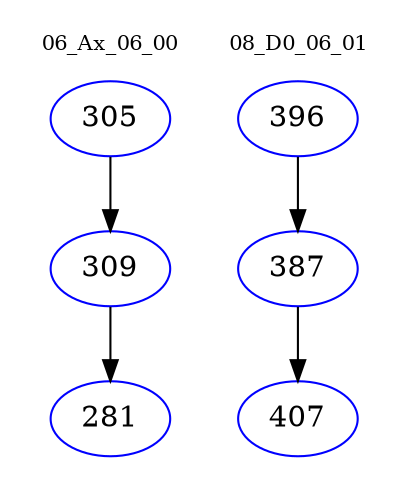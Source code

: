 digraph{
subgraph cluster_0 {
color = white
label = "06_Ax_06_00";
fontsize=10;
T0_305 [label="305", color="blue"]
T0_305 -> T0_309 [color="black"]
T0_309 [label="309", color="blue"]
T0_309 -> T0_281 [color="black"]
T0_281 [label="281", color="blue"]
}
subgraph cluster_1 {
color = white
label = "08_D0_06_01";
fontsize=10;
T1_396 [label="396", color="blue"]
T1_396 -> T1_387 [color="black"]
T1_387 [label="387", color="blue"]
T1_387 -> T1_407 [color="black"]
T1_407 [label="407", color="blue"]
}
}
